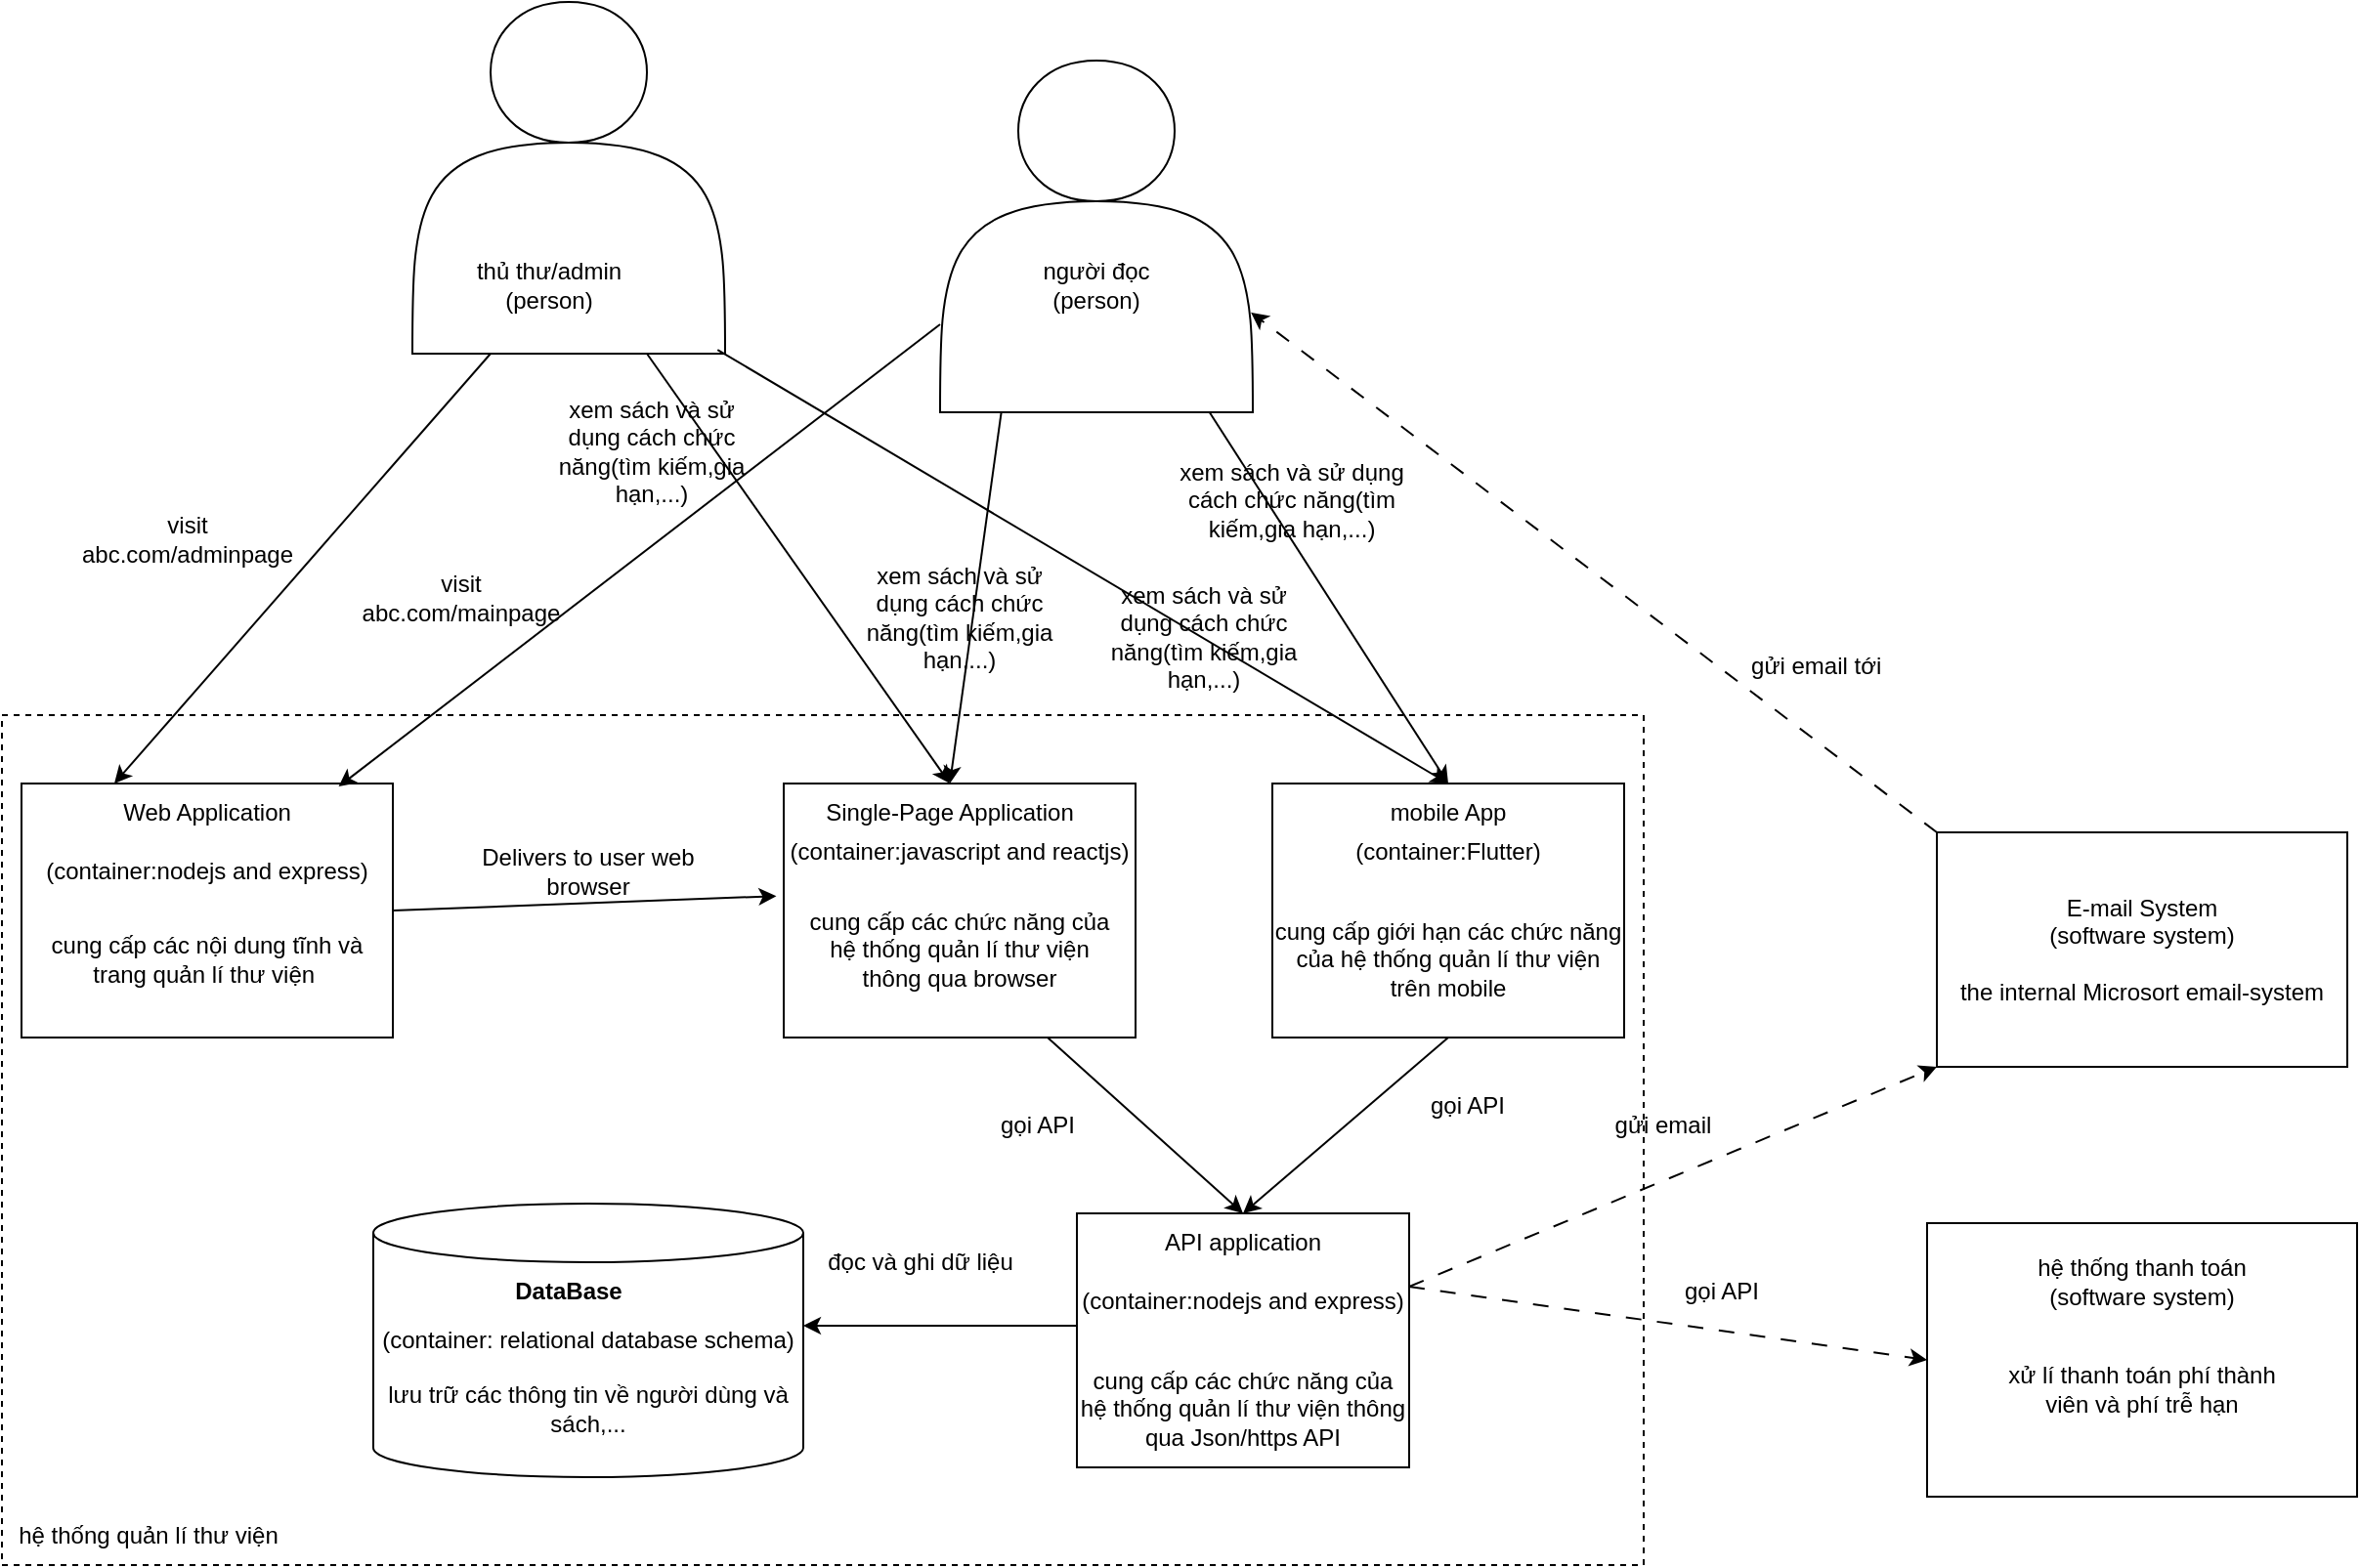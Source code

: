 <mxfile version="28.2.5">
  <diagram name="Page-1" id="5B8OKmOUL3HOI3Psimie">
    <mxGraphModel grid="1" page="1" gridSize="10" guides="1" tooltips="1" connect="1" arrows="1" fold="1" pageScale="1" pageWidth="827" pageHeight="1169" math="0" shadow="0">
      <root>
        <mxCell id="0" />
        <mxCell id="1" parent="0" />
        <mxCell id="FiMNY6e_U_GT-nUvPufW-2" value="" style="rounded=0;whiteSpace=wrap;html=1;dashed=1;" vertex="1" parent="1">
          <mxGeometry x="-50" y="185" width="840" height="435" as="geometry" />
        </mxCell>
        <mxCell id="FiMNY6e_U_GT-nUvPufW-1" value="" style="shape=actor;whiteSpace=wrap;html=1;" vertex="1" parent="1">
          <mxGeometry x="430" y="-150" width="160" height="180" as="geometry" />
        </mxCell>
        <mxCell id="FiMNY6e_U_GT-nUvPufW-3" value="" style="rounded=0;whiteSpace=wrap;html=1;" vertex="1" parent="1">
          <mxGeometry x="-40" y="220" width="190" height="130" as="geometry" />
        </mxCell>
        <mxCell id="FiMNY6e_U_GT-nUvPufW-5" value="Web Application" style="text;html=1;align=center;verticalAlign=middle;whiteSpace=wrap;rounded=0;" vertex="1" parent="1">
          <mxGeometry x="10" y="220" width="90" height="30" as="geometry" />
        </mxCell>
        <mxCell id="FiMNY6e_U_GT-nUvPufW-6" value="(container:nodejs and express)" style="text;html=1;align=center;verticalAlign=middle;whiteSpace=wrap;rounded=0;" vertex="1" parent="1">
          <mxGeometry x="-30" y="250" width="170" height="30" as="geometry" />
        </mxCell>
        <mxCell id="FiMNY6e_U_GT-nUvPufW-7" value="cung cấp các nội dung tĩnh và trang quản lí thư viện&amp;nbsp;" style="text;html=1;align=center;verticalAlign=middle;whiteSpace=wrap;rounded=0;" vertex="1" parent="1">
          <mxGeometry x="-30" y="280" width="170" height="60" as="geometry" />
        </mxCell>
        <mxCell id="jLpqpfGydvJkUPukooU--1" value="người đọc&lt;div&gt;(person)&lt;/div&gt;" style="text;html=1;align=center;verticalAlign=middle;whiteSpace=wrap;rounded=0;" vertex="1" parent="1">
          <mxGeometry x="480" y="-50" width="60" height="30" as="geometry" />
        </mxCell>
        <mxCell id="jLpqpfGydvJkUPukooU--2" value="" style="rounded=0;whiteSpace=wrap;html=1;" vertex="1" parent="1">
          <mxGeometry x="350" y="220" width="180" height="130" as="geometry" />
        </mxCell>
        <mxCell id="jLpqpfGydvJkUPukooU--3" value="Single-Page Application" style="text;html=1;align=center;verticalAlign=middle;whiteSpace=wrap;rounded=0;" vertex="1" parent="1">
          <mxGeometry x="350" y="220" width="170" height="30" as="geometry" />
        </mxCell>
        <mxCell id="jLpqpfGydvJkUPukooU--4" value="(container:javascript and reactjs)" style="text;html=1;align=center;verticalAlign=middle;whiteSpace=wrap;rounded=0;" vertex="1" parent="1">
          <mxGeometry x="350" y="240" width="180" height="30" as="geometry" />
        </mxCell>
        <mxCell id="jLpqpfGydvJkUPukooU--5" value="cung cấp các chức năng của hệ thống quản lí thư viện thông qua browser" style="text;html=1;align=center;verticalAlign=middle;whiteSpace=wrap;rounded=0;" vertex="1" parent="1">
          <mxGeometry x="360" y="280" width="160" height="50" as="geometry" />
        </mxCell>
        <mxCell id="jLpqpfGydvJkUPukooU--6" value="" style="rounded=0;whiteSpace=wrap;html=1;" vertex="1" parent="1">
          <mxGeometry x="600" y="220" width="180" height="130" as="geometry" />
        </mxCell>
        <mxCell id="jLpqpfGydvJkUPukooU--7" value="mobile App" style="text;html=1;align=center;verticalAlign=middle;whiteSpace=wrap;rounded=0;" vertex="1" parent="1">
          <mxGeometry x="605" y="220" width="170" height="30" as="geometry" />
        </mxCell>
        <mxCell id="jLpqpfGydvJkUPukooU--8" value="(container:&lt;span style=&quot;white-space-collapse: preserve; background-color: transparent; color: light-dark(rgb(0, 0, 0), rgb(255, 255, 255));&quot;&gt;Flutter&lt;/span&gt;&lt;span style=&quot;background-color: transparent; color: light-dark(rgb(0, 0, 0), rgb(255, 255, 255));&quot;&gt;)&lt;/span&gt;" style="text;html=1;align=center;verticalAlign=middle;whiteSpace=wrap;rounded=0;" vertex="1" parent="1">
          <mxGeometry x="600" y="240" width="180" height="30" as="geometry" />
        </mxCell>
        <mxCell id="jLpqpfGydvJkUPukooU--9" value="cung cấp giới hạn các chức năng của hệ thống quản lí thư viện trên mobile" style="text;html=1;align=center;verticalAlign=middle;whiteSpace=wrap;rounded=0;" vertex="1" parent="1">
          <mxGeometry x="600" y="270" width="180" height="80" as="geometry" />
        </mxCell>
        <mxCell id="jLpqpfGydvJkUPukooU--10" value="" style="rounded=0;whiteSpace=wrap;html=1;" vertex="1" parent="1">
          <mxGeometry x="500" y="440" width="170" height="130" as="geometry" />
        </mxCell>
        <mxCell id="jLpqpfGydvJkUPukooU--11" value="API application" style="text;html=1;align=center;verticalAlign=middle;whiteSpace=wrap;rounded=0;" vertex="1" parent="1">
          <mxGeometry x="500" y="440" width="170" height="30" as="geometry" />
        </mxCell>
        <mxCell id="jLpqpfGydvJkUPukooU--31" style="edgeStyle=orthogonalEdgeStyle;rounded=0;orthogonalLoop=1;jettySize=auto;html=1;entryX=1;entryY=0.25;entryDx=0;entryDy=0;" edge="1" parent="1" source="jLpqpfGydvJkUPukooU--12" target="jLpqpfGydvJkUPukooU--16">
          <mxGeometry relative="1" as="geometry">
            <Array as="points">
              <mxPoint x="430" y="498" />
            </Array>
          </mxGeometry>
        </mxCell>
        <mxCell id="jLpqpfGydvJkUPukooU--12" value="(container:nodejs and express)" style="text;html=1;align=center;verticalAlign=middle;whiteSpace=wrap;rounded=0;" vertex="1" parent="1">
          <mxGeometry x="500" y="470" width="170" height="30" as="geometry" />
        </mxCell>
        <mxCell id="jLpqpfGydvJkUPukooU--13" value="cung cấp các chức năng của hệ thống quản lí thư viện thông qua Json/https API" style="text;html=1;align=center;verticalAlign=middle;whiteSpace=wrap;rounded=0;" vertex="1" parent="1">
          <mxGeometry x="500" y="510" width="170" height="60" as="geometry" />
        </mxCell>
        <mxCell id="jLpqpfGydvJkUPukooU--14" value="" style="shape=cylinder3;whiteSpace=wrap;html=1;boundedLbl=1;backgroundOutline=1;size=15;" vertex="1" parent="1">
          <mxGeometry x="140" y="435" width="220" height="140" as="geometry" />
        </mxCell>
        <mxCell id="jLpqpfGydvJkUPukooU--15" value="&lt;b&gt;DataBase&lt;/b&gt;" style="text;html=1;align=center;verticalAlign=middle;whiteSpace=wrap;rounded=0;" vertex="1" parent="1">
          <mxGeometry x="210" y="465" width="60" height="30" as="geometry" />
        </mxCell>
        <mxCell id="jLpqpfGydvJkUPukooU--16" value="(container: relational database schema)" style="text;html=1;align=center;verticalAlign=middle;whiteSpace=wrap;rounded=0;" vertex="1" parent="1">
          <mxGeometry x="140" y="490" width="220" height="30" as="geometry" />
        </mxCell>
        <mxCell id="jLpqpfGydvJkUPukooU--17" value="lưu trữ các thông tin về người dùng và sách,..." style="text;html=1;align=center;verticalAlign=middle;whiteSpace=wrap;rounded=0;" vertex="1" parent="1">
          <mxGeometry x="140" y="515" width="220" height="50" as="geometry" />
        </mxCell>
        <mxCell id="jLpqpfGydvJkUPukooU--18" value="" style="endArrow=classic;html=1;rounded=0;exitX=1;exitY=0.5;exitDx=0;exitDy=0;entryX=-0.021;entryY=0.443;entryDx=0;entryDy=0;entryPerimeter=0;" edge="1" parent="1" source="FiMNY6e_U_GT-nUvPufW-3" target="jLpqpfGydvJkUPukooU--2">
          <mxGeometry width="50" height="50" relative="1" as="geometry">
            <mxPoint x="210" y="320" as="sourcePoint" />
            <mxPoint x="260" y="270" as="targetPoint" />
          </mxGeometry>
        </mxCell>
        <mxCell id="jLpqpfGydvJkUPukooU--19" value="Delivers to user web browser" style="text;html=1;align=center;verticalAlign=middle;whiteSpace=wrap;rounded=0;" vertex="1" parent="1">
          <mxGeometry x="175" y="250" width="150" height="30" as="geometry" />
        </mxCell>
        <mxCell id="jLpqpfGydvJkUPukooU--20" value="" style="endArrow=classic;html=1;rounded=0;entryX=0.854;entryY=0.012;entryDx=0;entryDy=0;entryPerimeter=0;exitX=0;exitY=0.75;exitDx=0;exitDy=0;" edge="1" parent="1" source="FiMNY6e_U_GT-nUvPufW-1" target="FiMNY6e_U_GT-nUvPufW-3">
          <mxGeometry width="50" height="50" relative="1" as="geometry">
            <mxPoint x="170" y="190" as="sourcePoint" />
            <mxPoint x="220" y="140" as="targetPoint" />
          </mxGeometry>
        </mxCell>
        <mxCell id="jLpqpfGydvJkUPukooU--21" value="visit abc.com/mainpage" style="text;html=1;align=center;verticalAlign=middle;whiteSpace=wrap;rounded=0;" vertex="1" parent="1">
          <mxGeometry x="130" y="110" width="110" height="30" as="geometry" />
        </mxCell>
        <mxCell id="jLpqpfGydvJkUPukooU--22" value="" style="endArrow=classic;html=1;rounded=0;exitX=0.196;exitY=0.998;exitDx=0;exitDy=0;exitPerimeter=0;entryX=0.5;entryY=0;entryDx=0;entryDy=0;" edge="1" parent="1" source="FiMNY6e_U_GT-nUvPufW-1" target="jLpqpfGydvJkUPukooU--3">
          <mxGeometry width="50" height="50" relative="1" as="geometry">
            <mxPoint x="280" y="190" as="sourcePoint" />
            <mxPoint x="330" y="140" as="targetPoint" />
          </mxGeometry>
        </mxCell>
        <mxCell id="jLpqpfGydvJkUPukooU--23" value="xem sách và sử dụng cách chức năng(tìm kiếm,gia hạn,...)" style="text;html=1;align=center;verticalAlign=middle;whiteSpace=wrap;rounded=0;" vertex="1" parent="1">
          <mxGeometry x="385" y="110" width="110" height="50" as="geometry" />
        </mxCell>
        <mxCell id="jLpqpfGydvJkUPukooU--24" value="" style="endArrow=classic;html=1;rounded=0;entryX=0.5;entryY=0;entryDx=0;entryDy=0;" edge="1" parent="1" source="FiMNY6e_U_GT-nUvPufW-1" target="jLpqpfGydvJkUPukooU--7">
          <mxGeometry width="50" height="50" relative="1" as="geometry">
            <mxPoint x="570" y="160" as="sourcePoint" />
            <mxPoint x="620" y="110" as="targetPoint" />
          </mxGeometry>
        </mxCell>
        <mxCell id="jLpqpfGydvJkUPukooU--25" value="xem sách và sử dụng cách chức năng(tìm kiếm,gia hạn,...)" style="text;html=1;align=center;verticalAlign=middle;whiteSpace=wrap;rounded=0;" vertex="1" parent="1">
          <mxGeometry x="550" y="50" width="120" height="50" as="geometry" />
        </mxCell>
        <mxCell id="jLpqpfGydvJkUPukooU--26" value="" style="endArrow=classic;html=1;rounded=0;exitX=0.75;exitY=1;exitDx=0;exitDy=0;entryX=0.5;entryY=0;entryDx=0;entryDy=0;" edge="1" parent="1" source="jLpqpfGydvJkUPukooU--2" target="jLpqpfGydvJkUPukooU--11">
          <mxGeometry width="50" height="50" relative="1" as="geometry">
            <mxPoint x="420" y="470" as="sourcePoint" />
            <mxPoint x="470" y="420" as="targetPoint" />
          </mxGeometry>
        </mxCell>
        <mxCell id="jLpqpfGydvJkUPukooU--27" value="" style="endArrow=classic;html=1;rounded=0;exitX=0.5;exitY=1;exitDx=0;exitDy=0;entryX=0.5;entryY=0;entryDx=0;entryDy=0;" edge="1" parent="1" source="jLpqpfGydvJkUPukooU--9" target="jLpqpfGydvJkUPukooU--11">
          <mxGeometry width="50" height="50" relative="1" as="geometry">
            <mxPoint x="650" y="380" as="sourcePoint" />
            <mxPoint x="750" y="470" as="targetPoint" />
          </mxGeometry>
        </mxCell>
        <mxCell id="jLpqpfGydvJkUPukooU--28" value="gọi API" style="text;html=1;align=center;verticalAlign=middle;whiteSpace=wrap;rounded=0;" vertex="1" parent="1">
          <mxGeometry x="670" y="370" width="60" height="30" as="geometry" />
        </mxCell>
        <mxCell id="jLpqpfGydvJkUPukooU--30" value="gọi API" style="text;html=1;align=center;verticalAlign=middle;whiteSpace=wrap;rounded=0;" vertex="1" parent="1">
          <mxGeometry x="450" y="380" width="60" height="30" as="geometry" />
        </mxCell>
        <mxCell id="jLpqpfGydvJkUPukooU--32" value="đọc và ghi dữ liệu" style="text;html=1;align=center;verticalAlign=middle;whiteSpace=wrap;rounded=0;" vertex="1" parent="1">
          <mxGeometry x="360" y="450" width="120" height="30" as="geometry" />
        </mxCell>
        <mxCell id="jLpqpfGydvJkUPukooU--33" value="E-mail System&lt;div&gt;(software system)&lt;/div&gt;&lt;div&gt;&lt;br&gt;&lt;/div&gt;&lt;div&gt;the internal Microsort email-system&lt;/div&gt;" style="rounded=0;whiteSpace=wrap;html=1;" vertex="1" parent="1">
          <mxGeometry x="940" y="245" width="210" height="120" as="geometry" />
        </mxCell>
        <mxCell id="jLpqpfGydvJkUPukooU--34" value="" style="endArrow=classic;html=1;rounded=0;exitX=1;exitY=0.25;exitDx=0;exitDy=0;entryX=0;entryY=1;entryDx=0;entryDy=0;dashed=1;dashPattern=8 8;" edge="1" parent="1" source="jLpqpfGydvJkUPukooU--12" target="jLpqpfGydvJkUPukooU--33">
          <mxGeometry width="50" height="50" relative="1" as="geometry">
            <mxPoint x="780" y="510" as="sourcePoint" />
            <mxPoint x="830" y="460" as="targetPoint" />
          </mxGeometry>
        </mxCell>
        <mxCell id="jLpqpfGydvJkUPukooU--35" value="gửi email" style="text;html=1;align=center;verticalAlign=middle;whiteSpace=wrap;rounded=0;" vertex="1" parent="1">
          <mxGeometry x="740" y="380" width="120" height="30" as="geometry" />
        </mxCell>
        <mxCell id="jLpqpfGydvJkUPukooU--36" value="" style="endArrow=classic;html=1;rounded=0;exitX=0;exitY=0;exitDx=0;exitDy=0;entryX=0.994;entryY=0.716;entryDx=0;entryDy=0;dashed=1;dashPattern=8 8;entryPerimeter=0;" edge="1" parent="1" source="jLpqpfGydvJkUPukooU--33" target="FiMNY6e_U_GT-nUvPufW-1">
          <mxGeometry width="50" height="50" relative="1" as="geometry">
            <mxPoint x="610" y="208" as="sourcePoint" />
            <mxPoint x="860" y="-50" as="targetPoint" />
          </mxGeometry>
        </mxCell>
        <mxCell id="jLpqpfGydvJkUPukooU--37" value="gửi email tới&amp;nbsp;" style="text;html=1;align=center;verticalAlign=middle;whiteSpace=wrap;rounded=0;" vertex="1" parent="1">
          <mxGeometry x="840" y="145" width="80" height="30" as="geometry" />
        </mxCell>
        <mxCell id="jLpqpfGydvJkUPukooU--38" value="hệ thống quản lí thư viện" style="text;html=1;align=center;verticalAlign=middle;whiteSpace=wrap;rounded=0;" vertex="1" parent="1">
          <mxGeometry x="-50" y="590" width="150" height="30" as="geometry" />
        </mxCell>
        <mxCell id="NMMOZDCfS_1rhgpl1bvs-1" value="" style="rounded=0;whiteSpace=wrap;html=1;" vertex="1" parent="1">
          <mxGeometry x="935" y="445" width="220" height="140" as="geometry" />
        </mxCell>
        <mxCell id="NMMOZDCfS_1rhgpl1bvs-2" value="hệ thống thanh toán&lt;div&gt;(software system)&lt;/div&gt;" style="text;html=1;align=center;verticalAlign=middle;whiteSpace=wrap;rounded=0;" vertex="1" parent="1">
          <mxGeometry x="980" y="460" width="130" height="30" as="geometry" />
        </mxCell>
        <mxCell id="NMMOZDCfS_1rhgpl1bvs-3" value="xử lí thanh toán phí thành viên và phí trễ hạn" style="text;html=1;align=center;verticalAlign=middle;whiteSpace=wrap;rounded=0;" vertex="1" parent="1">
          <mxGeometry x="970" y="515" width="150" height="30" as="geometry" />
        </mxCell>
        <mxCell id="NMMOZDCfS_1rhgpl1bvs-4" value="" style="endArrow=classic;html=1;rounded=0;exitX=1;exitY=0.25;exitDx=0;exitDy=0;entryX=0;entryY=0.5;entryDx=0;entryDy=0;dashed=1;dashPattern=8 8;" edge="1" parent="1" source="jLpqpfGydvJkUPukooU--12" target="NMMOZDCfS_1rhgpl1bvs-1">
          <mxGeometry width="50" height="50" relative="1" as="geometry">
            <mxPoint x="840" y="673" as="sourcePoint" />
            <mxPoint x="1110" y="560" as="targetPoint" />
          </mxGeometry>
        </mxCell>
        <mxCell id="NMMOZDCfS_1rhgpl1bvs-5" value="gọi API" style="text;html=1;align=center;verticalAlign=middle;whiteSpace=wrap;rounded=0;" vertex="1" parent="1">
          <mxGeometry x="800" y="465" width="60" height="30" as="geometry" />
        </mxCell>
        <mxCell id="tkDjYh4oish9AHlnOR3B-2" value="" style="shape=actor;whiteSpace=wrap;html=1;" vertex="1" parent="1">
          <mxGeometry x="160" y="-180" width="160" height="180" as="geometry" />
        </mxCell>
        <mxCell id="tkDjYh4oish9AHlnOR3B-3" value="thủ thư/admin&lt;br&gt;&lt;div&gt;(person)&lt;/div&gt;" style="text;html=1;align=center;verticalAlign=middle;whiteSpace=wrap;rounded=0;" vertex="1" parent="1">
          <mxGeometry x="170" y="-50" width="120" height="30" as="geometry" />
        </mxCell>
        <mxCell id="tkDjYh4oish9AHlnOR3B-4" value="" style="endArrow=classic;html=1;rounded=0;exitX=0.75;exitY=1;exitDx=0;exitDy=0;entryX=0.5;entryY=0;entryDx=0;entryDy=0;" edge="1" parent="1" source="tkDjYh4oish9AHlnOR3B-2" target="jLpqpfGydvJkUPukooU--3">
          <mxGeometry width="50" height="50" relative="1" as="geometry">
            <mxPoint x="450" y="30" as="sourcePoint" />
            <mxPoint x="500" y="-20" as="targetPoint" />
          </mxGeometry>
        </mxCell>
        <mxCell id="tkDjYh4oish9AHlnOR3B-5" value="xem sách và sử dụng cách chức năng(tìm kiếm,gia hạn,...)" style="text;html=1;align=center;verticalAlign=middle;whiteSpace=wrap;rounded=0;" vertex="1" parent="1">
          <mxGeometry x="230" y="30" width="105" height="40" as="geometry" />
        </mxCell>
        <mxCell id="tkDjYh4oish9AHlnOR3B-7" value="" style="endArrow=classic;html=1;rounded=0;exitX=0.976;exitY=0.989;exitDx=0;exitDy=0;entryX=0.5;entryY=0;entryDx=0;entryDy=0;exitPerimeter=0;" edge="1" parent="1" source="tkDjYh4oish9AHlnOR3B-2" target="jLpqpfGydvJkUPukooU--7">
          <mxGeometry width="50" height="50" relative="1" as="geometry">
            <mxPoint x="350" y="30" as="sourcePoint" />
            <mxPoint x="515" y="220" as="targetPoint" />
          </mxGeometry>
        </mxCell>
        <mxCell id="tkDjYh4oish9AHlnOR3B-8" value="xem sách và sử dụng cách chức năng(tìm kiếm,gia hạn,...)" style="text;html=1;align=center;verticalAlign=middle;whiteSpace=wrap;rounded=0;" vertex="1" parent="1">
          <mxGeometry x="510" y="120" width="110" height="50" as="geometry" />
        </mxCell>
        <mxCell id="tkDjYh4oish9AHlnOR3B-10" value="" style="endArrow=classic;html=1;rounded=0;exitX=0.25;exitY=1;exitDx=0;exitDy=0;entryX=0.25;entryY=0;entryDx=0;entryDy=0;" edge="1" parent="1" source="tkDjYh4oish9AHlnOR3B-2" target="FiMNY6e_U_GT-nUvPufW-3">
          <mxGeometry width="50" height="50" relative="1" as="geometry">
            <mxPoint x="-50" y="140" as="sourcePoint" />
            <mxPoint y="90" as="targetPoint" />
          </mxGeometry>
        </mxCell>
        <mxCell id="tkDjYh4oish9AHlnOR3B-11" value="visit abc.com/adminpage" style="text;html=1;align=center;verticalAlign=middle;whiteSpace=wrap;rounded=0;" vertex="1" parent="1">
          <mxGeometry x="-10" y="80" width="110" height="30" as="geometry" />
        </mxCell>
      </root>
    </mxGraphModel>
  </diagram>
</mxfile>
